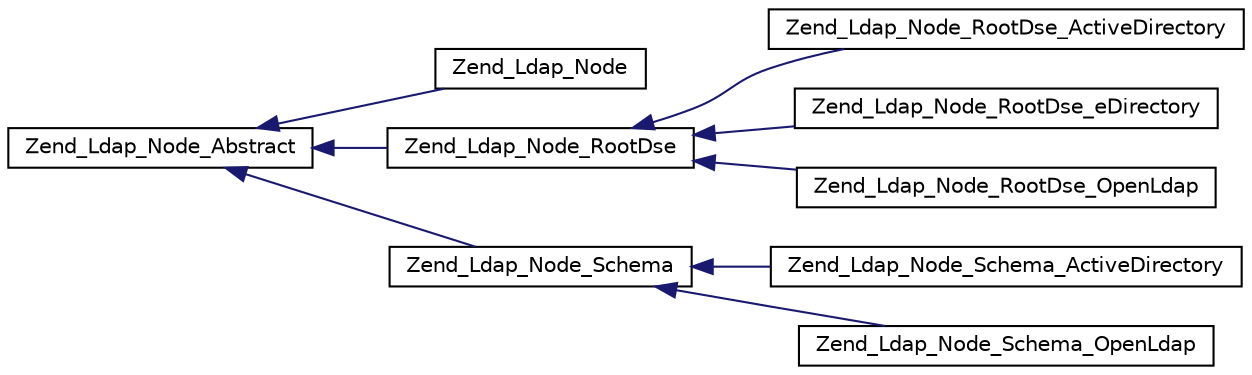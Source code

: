 digraph G
{
  edge [fontname="Helvetica",fontsize="10",labelfontname="Helvetica",labelfontsize="10"];
  node [fontname="Helvetica",fontsize="10",shape=record];
  rankdir="LR";
  Node1 [label="Zend_Ldap_Node_Abstract",height=0.2,width=0.4,color="black", fillcolor="white", style="filled",URL="$class_zend___ldap___node___abstract.html"];
  Node1 -> Node2 [dir="back",color="midnightblue",fontsize="10",style="solid",fontname="Helvetica"];
  Node2 [label="Zend_Ldap_Node",height=0.2,width=0.4,color="black", fillcolor="white", style="filled",URL="$class_zend___ldap___node.html"];
  Node1 -> Node3 [dir="back",color="midnightblue",fontsize="10",style="solid",fontname="Helvetica"];
  Node3 [label="Zend_Ldap_Node_RootDse",height=0.2,width=0.4,color="black", fillcolor="white", style="filled",URL="$class_zend___ldap___node___root_dse.html"];
  Node3 -> Node4 [dir="back",color="midnightblue",fontsize="10",style="solid",fontname="Helvetica"];
  Node4 [label="Zend_Ldap_Node_RootDse_ActiveDirectory",height=0.2,width=0.4,color="black", fillcolor="white", style="filled",URL="$class_zend___ldap___node___root_dse___active_directory.html"];
  Node3 -> Node5 [dir="back",color="midnightblue",fontsize="10",style="solid",fontname="Helvetica"];
  Node5 [label="Zend_Ldap_Node_RootDse_eDirectory",height=0.2,width=0.4,color="black", fillcolor="white", style="filled",URL="$class_zend___ldap___node___root_dse__e_directory.html"];
  Node3 -> Node6 [dir="back",color="midnightblue",fontsize="10",style="solid",fontname="Helvetica"];
  Node6 [label="Zend_Ldap_Node_RootDse_OpenLdap",height=0.2,width=0.4,color="black", fillcolor="white", style="filled",URL="$class_zend___ldap___node___root_dse___open_ldap.html"];
  Node1 -> Node7 [dir="back",color="midnightblue",fontsize="10",style="solid",fontname="Helvetica"];
  Node7 [label="Zend_Ldap_Node_Schema",height=0.2,width=0.4,color="black", fillcolor="white", style="filled",URL="$class_zend___ldap___node___schema.html"];
  Node7 -> Node8 [dir="back",color="midnightblue",fontsize="10",style="solid",fontname="Helvetica"];
  Node8 [label="Zend_Ldap_Node_Schema_ActiveDirectory",height=0.2,width=0.4,color="black", fillcolor="white", style="filled",URL="$class_zend___ldap___node___schema___active_directory.html"];
  Node7 -> Node9 [dir="back",color="midnightblue",fontsize="10",style="solid",fontname="Helvetica"];
  Node9 [label="Zend_Ldap_Node_Schema_OpenLdap",height=0.2,width=0.4,color="black", fillcolor="white", style="filled",URL="$class_zend___ldap___node___schema___open_ldap.html"];
}
